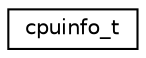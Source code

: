 digraph "Graphical Class Hierarchy"
{
 // LATEX_PDF_SIZE
  edge [fontname="Helvetica",fontsize="10",labelfontname="Helvetica",labelfontsize="10"];
  node [fontname="Helvetica",fontsize="10",shape=record];
  rankdir="LR";
  Node0 [label="cpuinfo_t",height=0.2,width=0.4,color="black", fillcolor="white", style="filled",URL="$structcpuinfo__t.html",tooltip=" "];
}

